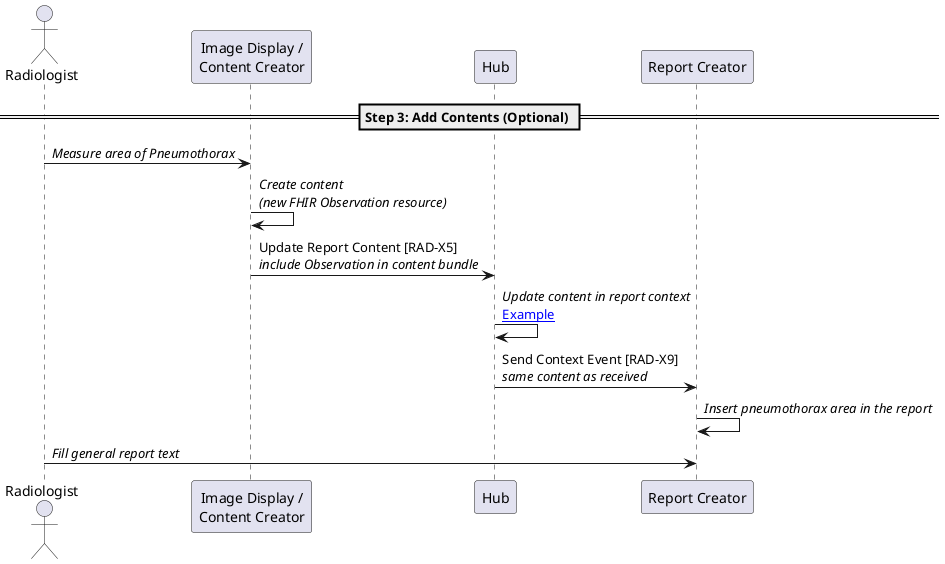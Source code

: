 @startuml

actor Radiologist as User
participant "Image Display /\nContent Creator" as PACS
participant "Hub" as Hub
participant "Report Creator" as Report

== Step 3: Add Contents (Optional) ==

User->PACS: //Measure area of Pneumothorax//

PACS->PACS: //Create content//\n//(new FHIR Observation resource)//

PACS->Hub: Update Report Content [RAD-X5]\n//include Observation in content bundle//
Hub->Hub: //Update content in report context//\n[[update_study_with_measurement.html#available-context-and-content-in-hub Example]]
Hub->Report: Send Context Event [RAD-X9]\n//same content as received//
Report->Report: //Insert pneumothorax area in the report//

User->Report: //Fill general report text//

@enduml
